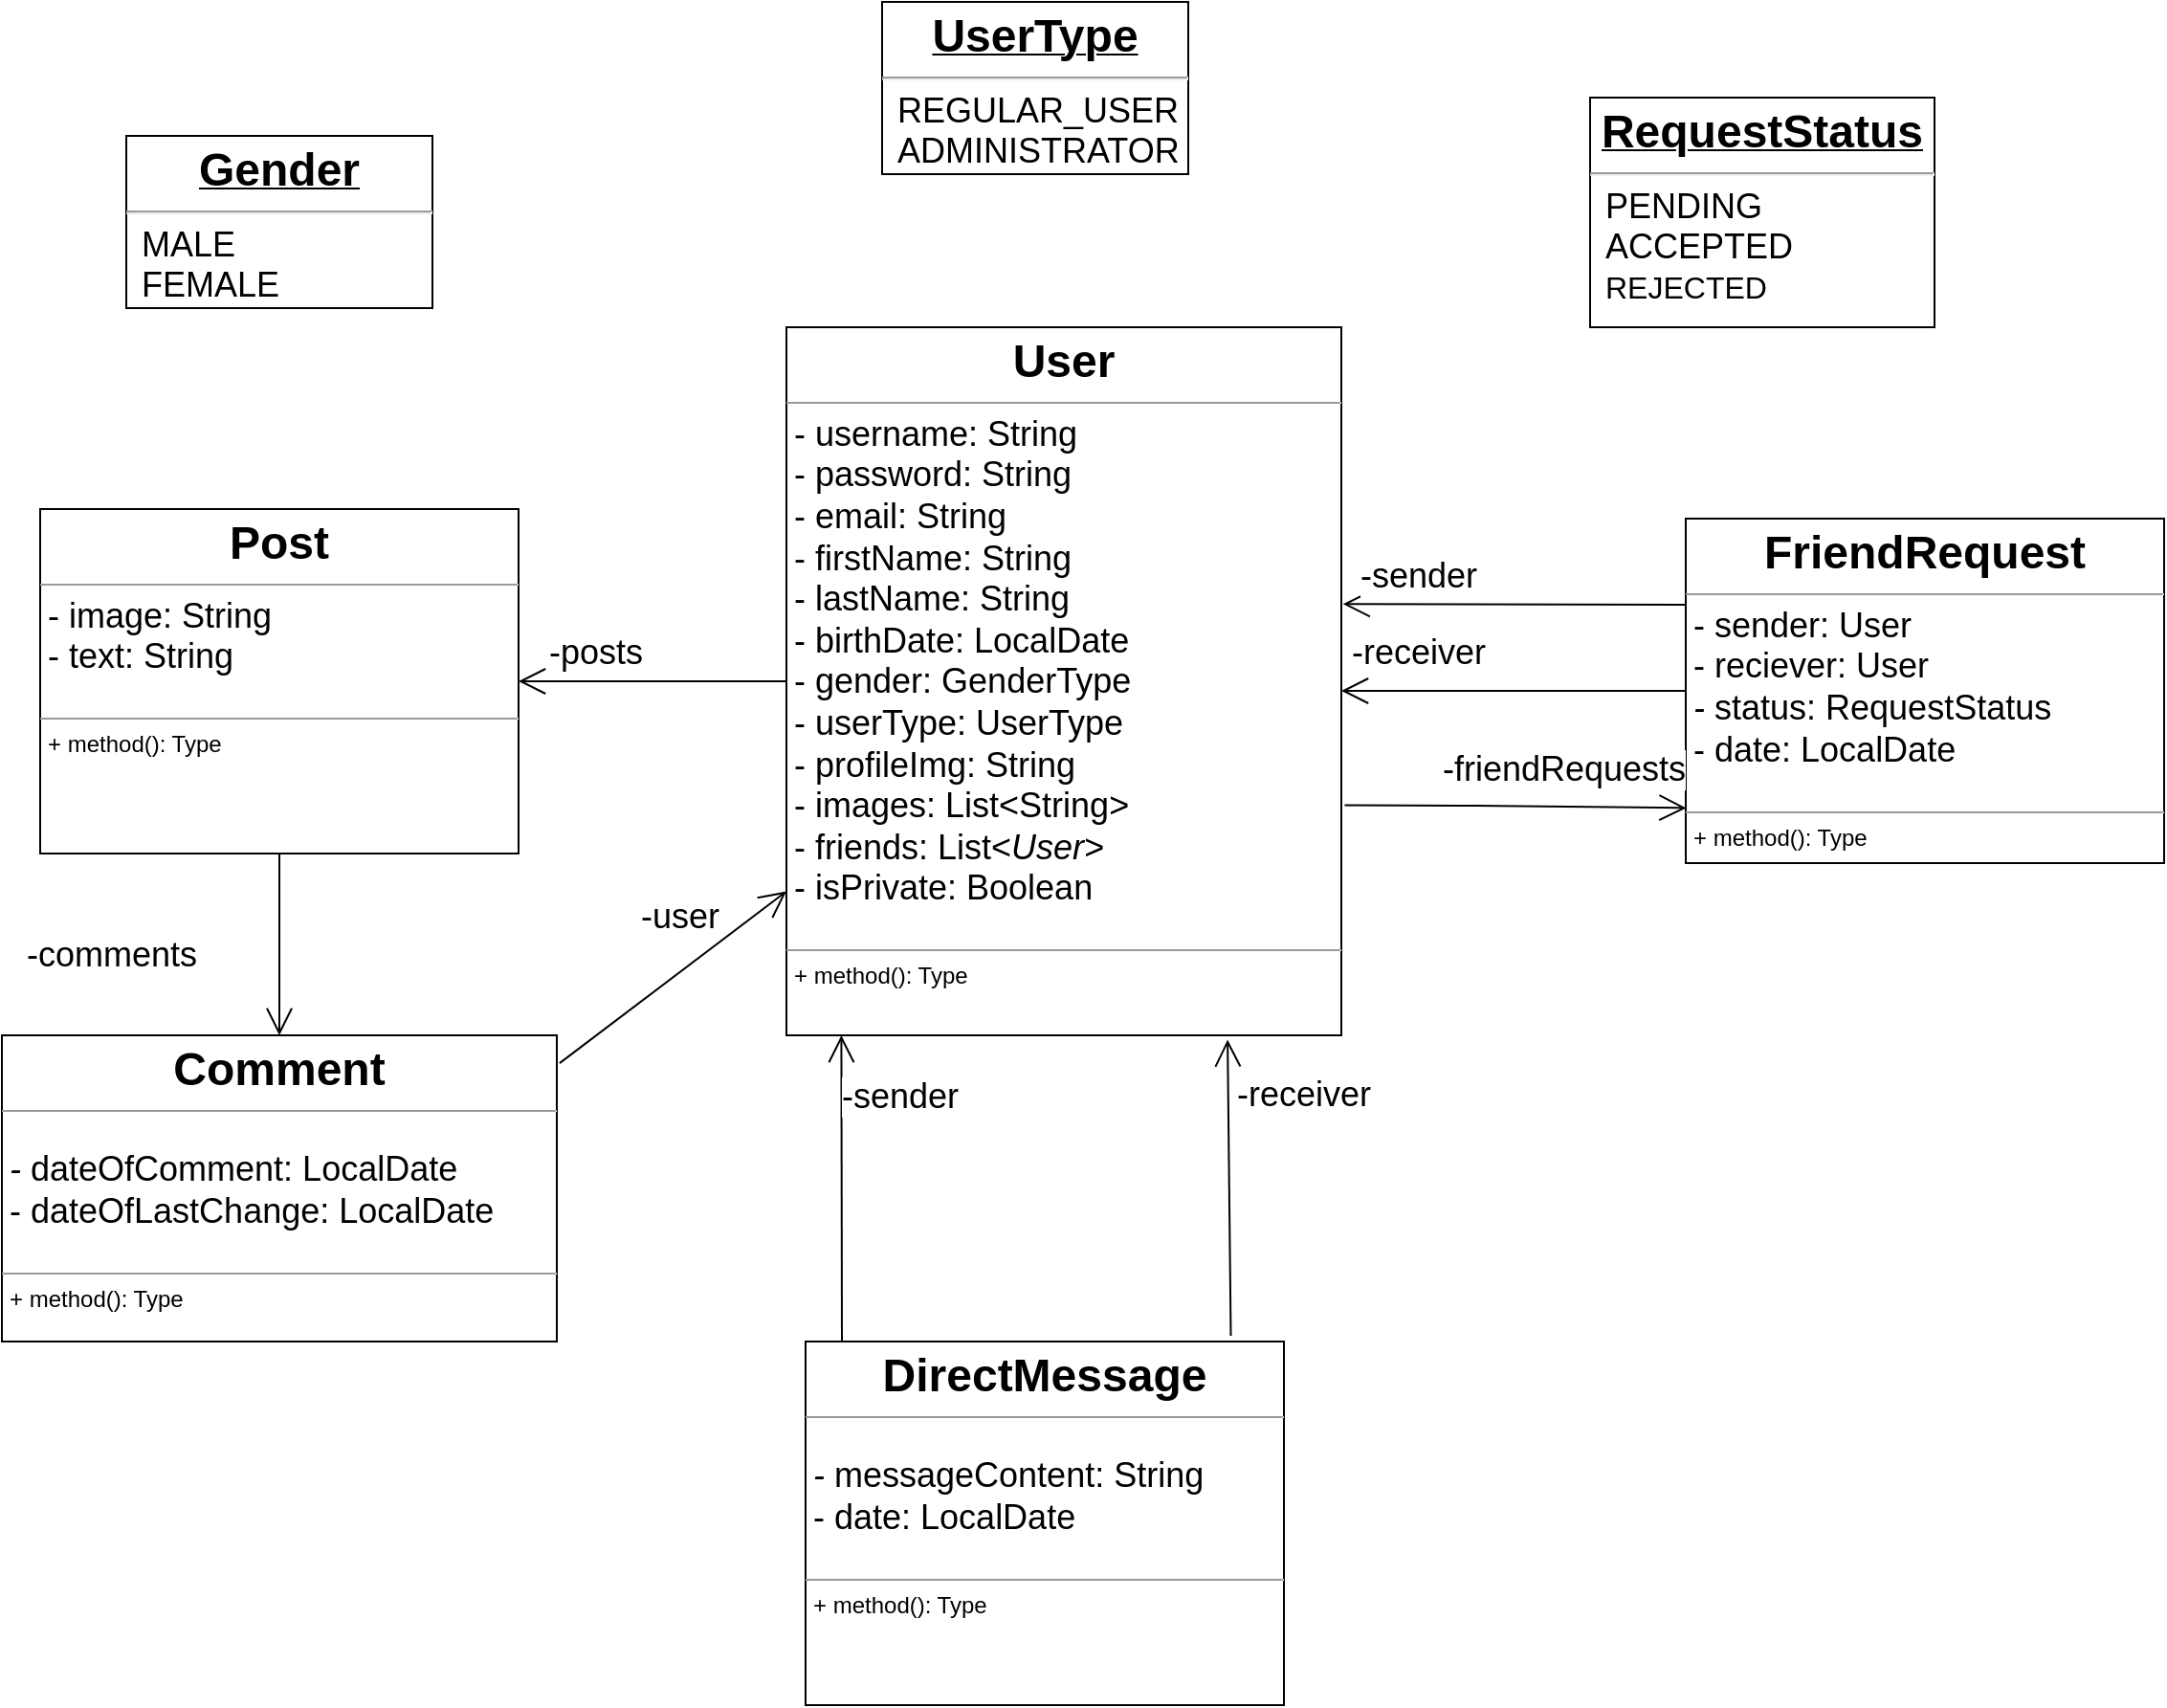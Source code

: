 <mxfile version="17.4.0" type="device"><diagram id="DsSZTlgJAE61UMTUaEVF" name="Page-1"><mxGraphModel dx="1750" dy="1880" grid="1" gridSize="10" guides="1" tooltips="1" connect="1" arrows="1" fold="1" page="1" pageScale="1" pageWidth="850" pageHeight="1100" math="0" shadow="0"><root><mxCell id="0"/><mxCell id="1" parent="0"/><mxCell id="eyhU_QFBG_h5xr6FmIaO-3" value="&lt;p style=&quot;margin: 0px ; margin-top: 4px ; text-align: center&quot;&gt;&lt;b&gt;&lt;font style=&quot;font-size: 24px&quot;&gt;User&lt;/font&gt;&lt;/b&gt;&lt;/p&gt;&lt;hr size=&quot;1&quot;&gt;&lt;p style=&quot;margin: 0px ; margin-left: 4px&quot;&gt;&lt;font style=&quot;font-size: 18px&quot;&gt;- username: String&lt;/font&gt;&lt;/p&gt;&lt;p style=&quot;margin: 0px ; margin-left: 4px&quot;&gt;&lt;font style=&quot;font-size: 18px&quot;&gt;- password: String&lt;/font&gt;&lt;/p&gt;&lt;p style=&quot;margin: 0px ; margin-left: 4px&quot;&gt;&lt;font style=&quot;font-size: 18px&quot;&gt;- email: String&lt;/font&gt;&lt;/p&gt;&lt;p style=&quot;margin: 0px ; margin-left: 4px&quot;&gt;&lt;font style=&quot;font-size: 18px&quot;&gt;- firstName: String&lt;/font&gt;&lt;/p&gt;&lt;p style=&quot;margin: 0px ; margin-left: 4px&quot;&gt;&lt;font style=&quot;font-size: 18px&quot;&gt;- lastName: String&lt;/font&gt;&lt;/p&gt;&lt;p style=&quot;margin: 0px ; margin-left: 4px&quot;&gt;&lt;font style=&quot;font-size: 18px&quot;&gt;- birthDate: LocalDate&lt;/font&gt;&lt;/p&gt;&lt;p style=&quot;margin: 0px ; margin-left: 4px&quot;&gt;&lt;font style=&quot;font-size: 18px&quot;&gt;- gender: GenderType&lt;/font&gt;&lt;/p&gt;&lt;p style=&quot;margin: 0px ; margin-left: 4px&quot;&gt;&lt;font style=&quot;font-size: 18px&quot;&gt;- userType: UserType&lt;/font&gt;&lt;/p&gt;&lt;p style=&quot;margin: 0px ; margin-left: 4px&quot;&gt;&lt;font style=&quot;font-size: 18px&quot;&gt;- profileImg: String&lt;/font&gt;&lt;/p&gt;&lt;p style=&quot;margin: 0px ; margin-left: 4px&quot;&gt;&lt;font style=&quot;font-size: 18px&quot;&gt;- images: List&amp;lt;String&amp;gt;&lt;/font&gt;&lt;/p&gt;&lt;p style=&quot;margin: 0px ; margin-left: 4px&quot;&gt;&lt;font style=&quot;font-size: 18px&quot;&gt;- friends: List&amp;lt;&lt;i&gt;User&lt;/i&gt;&amp;gt;&lt;/font&gt;&lt;/p&gt;&lt;p style=&quot;margin: 0px ; margin-left: 4px&quot;&gt;&lt;font style=&quot;font-size: 18px&quot;&gt;- isPrivate: Boolean&lt;/font&gt;&lt;/p&gt;&lt;p style=&quot;margin: 0px ; margin-left: 4px&quot;&gt;&lt;br&gt;&lt;/p&gt;&lt;hr size=&quot;1&quot;&gt;&lt;p style=&quot;margin: 0px ; margin-left: 4px&quot;&gt;+ method(): Type&lt;/p&gt;" style="verticalAlign=top;align=left;overflow=fill;fontSize=12;fontFamily=Helvetica;html=1;" vertex="1" parent="1"><mxGeometry x="710" y="400" width="290" height="370" as="geometry"/></mxCell><mxCell id="eyhU_QFBG_h5xr6FmIaO-8" value="&lt;p style=&quot;margin: 0px ; margin-top: 4px ; text-align: center&quot;&gt;&lt;b&gt;&lt;font style=&quot;font-size: 24px&quot;&gt;Post&lt;/font&gt;&lt;/b&gt;&lt;/p&gt;&lt;hr size=&quot;1&quot;&gt;&lt;p style=&quot;margin: 0px ; margin-left: 4px&quot;&gt;&lt;font style=&quot;font-size: 18px&quot;&gt;- image: String&lt;/font&gt;&lt;/p&gt;&lt;p style=&quot;margin: 0px ; margin-left: 4px&quot;&gt;&lt;font style=&quot;font-size: 18px&quot;&gt;- text: String&lt;/font&gt;&lt;/p&gt;&lt;p style=&quot;margin: 0px ; margin-left: 4px&quot;&gt;&lt;br&gt;&lt;/p&gt;&lt;hr size=&quot;1&quot;&gt;&lt;p style=&quot;margin: 0px ; margin-left: 4px&quot;&gt;+ method(): Type&lt;/p&gt;" style="verticalAlign=top;align=left;overflow=fill;fontSize=12;fontFamily=Helvetica;html=1;" vertex="1" parent="1"><mxGeometry x="320" y="495" width="250" height="180" as="geometry"/></mxCell><mxCell id="eyhU_QFBG_h5xr6FmIaO-9" value="&lt;p style=&quot;margin: 0px ; margin-top: 4px ; text-align: center&quot;&gt;&lt;span style=&quot;font-size: 24px&quot;&gt;&lt;b&gt;Comment&lt;/b&gt;&lt;/span&gt;&lt;/p&gt;&lt;hr size=&quot;1&quot;&gt;&lt;p style=&quot;margin: 0px ; margin-left: 4px&quot;&gt;&lt;br&gt;&lt;/p&gt;&lt;p style=&quot;margin: 0px ; margin-left: 4px&quot;&gt;&lt;font style=&quot;font-size: 18px&quot;&gt;&lt;i&gt;- &lt;/i&gt;dateOfComment: LocalDate&lt;/font&gt;&lt;/p&gt;&lt;p style=&quot;margin: 0px ; margin-left: 4px&quot;&gt;&lt;font style=&quot;font-size: 18px&quot;&gt;- dateOfLastChange: LocalDate&lt;/font&gt;&lt;/p&gt;&lt;p style=&quot;margin: 0px ; margin-left: 4px&quot;&gt;&lt;br&gt;&lt;/p&gt;&lt;hr size=&quot;1&quot;&gt;&lt;p style=&quot;margin: 0px ; margin-left: 4px&quot;&gt;+ method(): Type&lt;/p&gt;" style="verticalAlign=top;align=left;overflow=fill;fontSize=12;fontFamily=Helvetica;html=1;" vertex="1" parent="1"><mxGeometry x="300" y="770" width="290" height="160" as="geometry"/></mxCell><mxCell id="eyhU_QFBG_h5xr6FmIaO-10" value="&lt;p style=&quot;margin: 0px ; margin-top: 4px ; text-align: center&quot;&gt;&lt;span style=&quot;font-size: 24px&quot;&gt;&lt;b&gt;DirectMessage&lt;/b&gt;&lt;/span&gt;&lt;/p&gt;&lt;hr size=&quot;1&quot;&gt;&lt;p style=&quot;margin: 0px ; margin-left: 4px&quot;&gt;&lt;br&gt;&lt;/p&gt;&lt;p style=&quot;margin: 0px ; margin-left: 4px&quot;&gt;&lt;font style=&quot;font-size: 18px&quot;&gt;&lt;i&gt;- &lt;/i&gt;messageContent: String&lt;/font&gt;&lt;/p&gt;&lt;p style=&quot;margin: 0px ; margin-left: 4px&quot;&gt;&lt;font style=&quot;font-size: 18px&quot;&gt;- date: LocalDate&lt;/font&gt;&lt;/p&gt;&lt;p style=&quot;margin: 0px ; margin-left: 4px&quot;&gt;&lt;br&gt;&lt;/p&gt;&lt;hr size=&quot;1&quot;&gt;&lt;p style=&quot;margin: 0px ; margin-left: 4px&quot;&gt;+ method(): Type&lt;/p&gt;" style="verticalAlign=top;align=left;overflow=fill;fontSize=12;fontFamily=Helvetica;html=1;" vertex="1" parent="1"><mxGeometry x="720" y="930" width="250" height="190" as="geometry"/></mxCell><mxCell id="eyhU_QFBG_h5xr6FmIaO-11" value="&lt;p style=&quot;margin: 0px ; margin-top: 4px ; text-align: center&quot;&gt;&lt;span style=&quot;font-size: 24px&quot;&gt;&lt;b&gt;FriendRequest&lt;/b&gt;&lt;/span&gt;&lt;/p&gt;&lt;hr size=&quot;1&quot;&gt;&lt;p style=&quot;margin: 0px ; margin-left: 4px&quot;&gt;&lt;font style=&quot;font-size: 18px&quot;&gt;- sender: User&lt;/font&gt;&lt;/p&gt;&lt;p style=&quot;margin: 0px ; margin-left: 4px&quot;&gt;&lt;font style=&quot;font-size: 18px&quot;&gt;- reciever: User&lt;/font&gt;&lt;/p&gt;&lt;p style=&quot;margin: 0px ; margin-left: 4px&quot;&gt;&lt;font style=&quot;font-size: 18px&quot;&gt;&lt;i&gt;- &lt;/i&gt;status: RequestStatus&lt;/font&gt;&lt;/p&gt;&lt;p style=&quot;margin: 0px ; margin-left: 4px&quot;&gt;&lt;font style=&quot;font-size: 18px&quot;&gt;- date: LocalDate&lt;/font&gt;&lt;/p&gt;&lt;p style=&quot;margin: 0px ; margin-left: 4px&quot;&gt;&lt;br&gt;&lt;/p&gt;&lt;hr size=&quot;1&quot;&gt;&lt;p style=&quot;margin: 0px ; margin-left: 4px&quot;&gt;+ method(): Type&lt;/p&gt;" style="verticalAlign=top;align=left;overflow=fill;fontSize=12;fontFamily=Helvetica;html=1;" vertex="1" parent="1"><mxGeometry x="1180" y="500" width="250" height="180" as="geometry"/></mxCell><mxCell id="eyhU_QFBG_h5xr6FmIaO-12" value="&lt;p style=&quot;margin: 0px ; margin-top: 4px ; text-align: center ; text-decoration: underline&quot;&gt;&lt;b&gt;&lt;font style=&quot;font-size: 24px&quot;&gt;Gender&lt;/font&gt;&lt;/b&gt;&lt;/p&gt;&lt;hr&gt;&lt;p style=&quot;margin: 0px ; margin-left: 8px&quot;&gt;&lt;font style=&quot;font-size: 18px&quot;&gt;MALE&lt;/font&gt;&lt;/p&gt;&lt;p style=&quot;margin: 0px ; margin-left: 8px&quot;&gt;&lt;font style=&quot;font-size: 18px&quot;&gt;FEMALE&lt;/font&gt;&lt;/p&gt;" style="verticalAlign=top;align=left;overflow=fill;fontSize=12;fontFamily=Helvetica;html=1;" vertex="1" parent="1"><mxGeometry x="365" y="300" width="160" height="90" as="geometry"/></mxCell><mxCell id="eyhU_QFBG_h5xr6FmIaO-13" value="&lt;p style=&quot;margin: 0px ; margin-top: 4px ; text-align: center ; text-decoration: underline&quot;&gt;&lt;b&gt;&lt;font style=&quot;font-size: 24px&quot;&gt;RequestStatus&lt;/font&gt;&lt;/b&gt;&lt;/p&gt;&lt;hr&gt;&lt;p style=&quot;margin: 0px ; margin-left: 8px&quot;&gt;&lt;font style=&quot;font-size: 18px&quot;&gt;PENDING&lt;/font&gt;&lt;/p&gt;&lt;p style=&quot;margin: 0px ; margin-left: 8px&quot;&gt;&lt;font style=&quot;font-size: 18px&quot;&gt;ACCEPTED&lt;/font&gt;&lt;/p&gt;&lt;p style=&quot;margin: 0px ; margin-left: 8px&quot;&gt;&lt;font size=&quot;3&quot;&gt;REJECTED&lt;/font&gt;&lt;/p&gt;" style="verticalAlign=top;align=left;overflow=fill;fontSize=12;fontFamily=Helvetica;html=1;" vertex="1" parent="1"><mxGeometry x="1130" y="280" width="180" height="120" as="geometry"/></mxCell><mxCell id="eyhU_QFBG_h5xr6FmIaO-23" value="" style="endArrow=open;endFill=1;endSize=12;html=1;rounded=0;fontSize=18;exitX=0;exitY=0.5;exitDx=0;exitDy=0;entryX=1;entryY=0.5;entryDx=0;entryDy=0;" edge="1" parent="1" source="eyhU_QFBG_h5xr6FmIaO-3" target="eyhU_QFBG_h5xr6FmIaO-8"><mxGeometry width="160" relative="1" as="geometry"><mxPoint x="660" y="540" as="sourcePoint"/><mxPoint x="820" y="540" as="targetPoint"/></mxGeometry></mxCell><mxCell id="eyhU_QFBG_h5xr6FmIaO-24" value="-posts" style="edgeLabel;html=1;align=center;verticalAlign=middle;resizable=0;points=[];fontSize=18;" vertex="1" connectable="0" parent="eyhU_QFBG_h5xr6FmIaO-23"><mxGeometry x="-0.269" y="-3" relative="1" as="geometry"><mxPoint x="-49" y="-12" as="offset"/></mxGeometry></mxCell><mxCell id="eyhU_QFBG_h5xr6FmIaO-25" value="" style="endArrow=open;endFill=1;endSize=12;html=1;rounded=0;fontSize=18;exitX=1.006;exitY=0.675;exitDx=0;exitDy=0;exitPerimeter=0;entryX=0.001;entryY=0.84;entryDx=0;entryDy=0;entryPerimeter=0;" edge="1" parent="1" source="eyhU_QFBG_h5xr6FmIaO-3" target="eyhU_QFBG_h5xr6FmIaO-11"><mxGeometry width="160" relative="1" as="geometry"><mxPoint x="720.0" y="595.0" as="sourcePoint"/><mxPoint x="580.0" y="595.0" as="targetPoint"/><Array as="points"><mxPoint x="1070" y="650"/></Array></mxGeometry></mxCell><mxCell id="eyhU_QFBG_h5xr6FmIaO-27" value="-friendRequests&lt;br&gt;" style="edgeLabel;html=1;align=center;verticalAlign=middle;resizable=0;points=[];fontSize=18;" vertex="1" connectable="0" parent="eyhU_QFBG_h5xr6FmIaO-25"><mxGeometry x="0.595" y="3" relative="1" as="geometry"><mxPoint x="-29" y="-17" as="offset"/></mxGeometry></mxCell><mxCell id="eyhU_QFBG_h5xr6FmIaO-28" value="&lt;p style=&quot;margin: 0px ; margin-top: 4px ; text-align: center ; text-decoration: underline&quot;&gt;&lt;span style=&quot;font-size: 24px&quot;&gt;&lt;b&gt;UserType&lt;/b&gt;&lt;/span&gt;&lt;/p&gt;&lt;hr&gt;&lt;p style=&quot;margin: 0px ; margin-left: 8px&quot;&gt;&lt;span style=&quot;font-size: 18px&quot;&gt;REGULAR_USER&lt;/span&gt;&lt;/p&gt;&lt;p style=&quot;margin: 0px ; margin-left: 8px&quot;&gt;&lt;font style=&quot;font-size: 18px&quot;&gt;ADMINISTRATOR&lt;/font&gt;&lt;/p&gt;" style="verticalAlign=top;align=left;overflow=fill;fontSize=12;fontFamily=Helvetica;html=1;" vertex="1" parent="1"><mxGeometry x="760" y="230" width="160" height="90" as="geometry"/></mxCell><mxCell id="eyhU_QFBG_h5xr6FmIaO-29" value="" style="endArrow=open;endFill=1;endSize=12;html=1;rounded=0;fontSize=18;" edge="1" parent="1" source="eyhU_QFBG_h5xr6FmIaO-8" target="eyhU_QFBG_h5xr6FmIaO-9"><mxGeometry width="160" relative="1" as="geometry"><mxPoint x="720" y="595" as="sourcePoint"/><mxPoint x="450" y="760" as="targetPoint"/></mxGeometry></mxCell><mxCell id="eyhU_QFBG_h5xr6FmIaO-30" value="-comments" style="edgeLabel;html=1;align=center;verticalAlign=middle;resizable=0;points=[];fontSize=18;" vertex="1" connectable="0" parent="eyhU_QFBG_h5xr6FmIaO-29"><mxGeometry x="-0.269" y="-3" relative="1" as="geometry"><mxPoint x="-85" y="18" as="offset"/></mxGeometry></mxCell><mxCell id="eyhU_QFBG_h5xr6FmIaO-31" value="" style="endArrow=open;endFill=1;endSize=12;html=1;rounded=0;fontSize=18;exitX=1.005;exitY=0.091;exitDx=0;exitDy=0;exitPerimeter=0;" edge="1" parent="1" source="eyhU_QFBG_h5xr6FmIaO-9" target="eyhU_QFBG_h5xr6FmIaO-3"><mxGeometry width="160" relative="1" as="geometry"><mxPoint x="457.571" y="685.0" as="sourcePoint"/><mxPoint x="460" y="770.0" as="targetPoint"/></mxGeometry></mxCell><mxCell id="eyhU_QFBG_h5xr6FmIaO-32" value="-user" style="edgeLabel;html=1;align=center;verticalAlign=middle;resizable=0;points=[];fontSize=18;" vertex="1" connectable="0" parent="eyhU_QFBG_h5xr6FmIaO-31"><mxGeometry x="-0.269" y="-3" relative="1" as="geometry"><mxPoint x="17" y="-46" as="offset"/></mxGeometry></mxCell><mxCell id="eyhU_QFBG_h5xr6FmIaO-33" value="" style="endArrow=open;endFill=1;endSize=12;html=1;rounded=0;fontSize=18;entryX=0.099;entryY=1;entryDx=0;entryDy=0;entryPerimeter=0;" edge="1" parent="1" target="eyhU_QFBG_h5xr6FmIaO-3"><mxGeometry width="160" relative="1" as="geometry"><mxPoint x="739" y="930" as="sourcePoint"/><mxPoint x="720" y="709.124" as="targetPoint"/></mxGeometry></mxCell><mxCell id="eyhU_QFBG_h5xr6FmIaO-34" value="-sender&lt;br&gt;" style="edgeLabel;html=1;align=center;verticalAlign=middle;resizable=0;points=[];fontSize=18;" vertex="1" connectable="0" parent="eyhU_QFBG_h5xr6FmIaO-33"><mxGeometry x="-0.269" y="-3" relative="1" as="geometry"><mxPoint x="27" y="-70" as="offset"/></mxGeometry></mxCell><mxCell id="eyhU_QFBG_h5xr6FmIaO-35" value="" style="endArrow=open;endFill=1;endSize=12;html=1;rounded=0;fontSize=18;entryX=0.795;entryY=1.006;entryDx=0;entryDy=0;entryPerimeter=0;exitX=0.889;exitY=-0.016;exitDx=0;exitDy=0;exitPerimeter=0;" edge="1" parent="1" source="eyhU_QFBG_h5xr6FmIaO-10" target="eyhU_QFBG_h5xr6FmIaO-3"><mxGeometry width="160" relative="1" as="geometry"><mxPoint x="750" y="937.53" as="sourcePoint"/><mxPoint x="748.71" y="780" as="targetPoint"/></mxGeometry></mxCell><mxCell id="eyhU_QFBG_h5xr6FmIaO-36" value="-receiver" style="edgeLabel;html=1;align=center;verticalAlign=middle;resizable=0;points=[];fontSize=18;" vertex="1" connectable="0" parent="eyhU_QFBG_h5xr6FmIaO-35"><mxGeometry x="-0.269" y="-3" relative="1" as="geometry"><mxPoint x="35" y="-70" as="offset"/></mxGeometry></mxCell><mxCell id="eyhU_QFBG_h5xr6FmIaO-37" value="" style="endArrow=open;endFill=1;endSize=12;html=1;rounded=0;fontSize=18;exitX=0;exitY=0.5;exitDx=0;exitDy=0;" edge="1" parent="1" source="eyhU_QFBG_h5xr6FmIaO-11"><mxGeometry width="160" relative="1" as="geometry"><mxPoint x="952.25" y="936.96" as="sourcePoint"/><mxPoint x="1000" y="590" as="targetPoint"/></mxGeometry></mxCell><mxCell id="eyhU_QFBG_h5xr6FmIaO-38" value="-receiver" style="edgeLabel;html=1;align=center;verticalAlign=middle;resizable=0;points=[];fontSize=18;" vertex="1" connectable="0" parent="eyhU_QFBG_h5xr6FmIaO-37"><mxGeometry x="-0.269" y="-3" relative="1" as="geometry"><mxPoint x="-74" y="-17" as="offset"/></mxGeometry></mxCell><mxCell id="eyhU_QFBG_h5xr6FmIaO-39" value="" style="endArrow=open;endFill=1;endSize=12;html=1;rounded=0;fontSize=18;entryX=1.003;entryY=0.391;entryDx=0;entryDy=0;entryPerimeter=0;exitX=0;exitY=0.25;exitDx=0;exitDy=0;" edge="1" parent="1" source="eyhU_QFBG_h5xr6FmIaO-11" target="eyhU_QFBG_h5xr6FmIaO-3"><mxGeometry width="160" relative="1" as="geometry"><mxPoint x="749" y="940" as="sourcePoint"/><mxPoint x="748.71" y="780" as="targetPoint"/></mxGeometry></mxCell><mxCell id="eyhU_QFBG_h5xr6FmIaO-40" value="-sender&lt;br&gt;" style="edgeLabel;html=1;align=center;verticalAlign=middle;resizable=0;points=[];fontSize=18;" vertex="1" connectable="0" parent="eyhU_QFBG_h5xr6FmIaO-39"><mxGeometry x="-0.269" y="-3" relative="1" as="geometry"><mxPoint x="-75" y="-12" as="offset"/></mxGeometry></mxCell></root></mxGraphModel></diagram></mxfile>